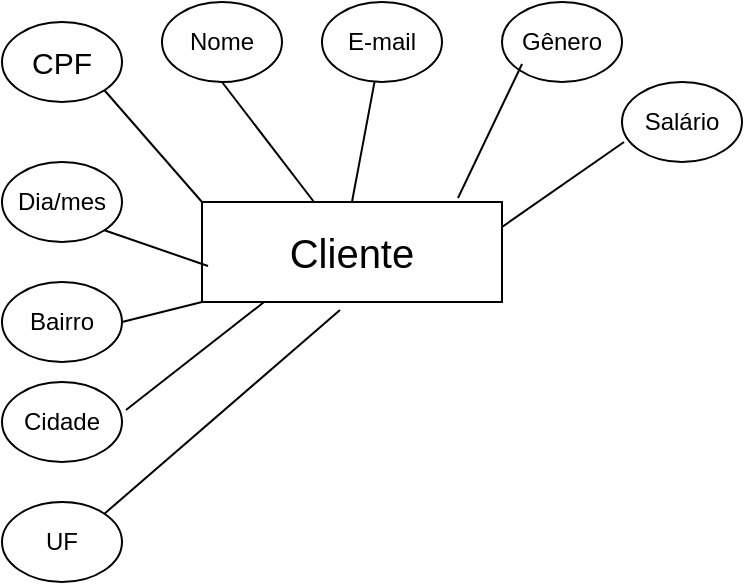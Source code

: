 <mxfile version="22.1.17" type="github">
  <diagram name="Página-1" id="MztWf0eXrXXPOCrx06zm">
    <mxGraphModel dx="1182" dy="746" grid="1" gridSize="10" guides="1" tooltips="1" connect="1" arrows="1" fold="1" page="1" pageScale="1" pageWidth="827" pageHeight="1169" math="0" shadow="0">
      <root>
        <mxCell id="0" />
        <mxCell id="1" parent="0" />
        <mxCell id="rMtWGwfe6PWLNtWUJULz-6" value="&lt;font style=&quot;font-size: 20px;&quot;&gt;Cliente&lt;/font&gt;" style="rounded=0;whiteSpace=wrap;html=1;" vertex="1" parent="1">
          <mxGeometry x="100" y="190" width="150" height="50" as="geometry" />
        </mxCell>
        <mxCell id="rMtWGwfe6PWLNtWUJULz-7" value="&lt;font style=&quot;font-size: 15px;&quot;&gt;CPF&lt;/font&gt;" style="ellipse;whiteSpace=wrap;html=1;" vertex="1" parent="1">
          <mxGeometry y="100" width="60" height="40" as="geometry" />
        </mxCell>
        <mxCell id="rMtWGwfe6PWLNtWUJULz-9" value="" style="endArrow=none;html=1;rounded=0;exitX=1;exitY=1;exitDx=0;exitDy=0;entryX=0;entryY=0;entryDx=0;entryDy=0;" edge="1" parent="1" source="rMtWGwfe6PWLNtWUJULz-7" target="rMtWGwfe6PWLNtWUJULz-6">
          <mxGeometry width="50" height="50" relative="1" as="geometry">
            <mxPoint x="40" y="180" as="sourcePoint" />
            <mxPoint x="100" y="180" as="targetPoint" />
          </mxGeometry>
        </mxCell>
        <mxCell id="rMtWGwfe6PWLNtWUJULz-10" value="Nome" style="ellipse;whiteSpace=wrap;html=1;" vertex="1" parent="1">
          <mxGeometry x="80" y="90" width="60" height="40" as="geometry" />
        </mxCell>
        <mxCell id="rMtWGwfe6PWLNtWUJULz-12" value="Gênero" style="ellipse;whiteSpace=wrap;html=1;" vertex="1" parent="1">
          <mxGeometry x="250" y="90" width="60" height="40" as="geometry" />
        </mxCell>
        <mxCell id="rMtWGwfe6PWLNtWUJULz-14" value="" style="endArrow=none;html=1;rounded=0;exitX=0.5;exitY=1;exitDx=0;exitDy=0;" edge="1" parent="1">
          <mxGeometry width="50" height="50" relative="1" as="geometry">
            <mxPoint x="110" y="130" as="sourcePoint" />
            <mxPoint x="156" y="190" as="targetPoint" />
          </mxGeometry>
        </mxCell>
        <mxCell id="rMtWGwfe6PWLNtWUJULz-15" value="" style="endArrow=none;html=1;rounded=0;entryX=0.5;entryY=0;entryDx=0;entryDy=0;" edge="1" parent="1" target="rMtWGwfe6PWLNtWUJULz-6">
          <mxGeometry width="50" height="50" relative="1" as="geometry">
            <mxPoint x="186.279" y="129.846" as="sourcePoint" />
            <mxPoint x="216" y="184" as="targetPoint" />
          </mxGeometry>
        </mxCell>
        <mxCell id="rMtWGwfe6PWLNtWUJULz-16" value="" style="endArrow=none;html=1;rounded=0;entryX=0.5;entryY=0;entryDx=0;entryDy=0;exitX=0.167;exitY=0.775;exitDx=0;exitDy=0;exitPerimeter=0;" edge="1" parent="1" source="rMtWGwfe6PWLNtWUJULz-12">
          <mxGeometry width="50" height="50" relative="1" as="geometry">
            <mxPoint x="239" y="128" as="sourcePoint" />
            <mxPoint x="228" y="188" as="targetPoint" />
          </mxGeometry>
        </mxCell>
        <mxCell id="rMtWGwfe6PWLNtWUJULz-18" value="E-mail" style="ellipse;whiteSpace=wrap;html=1;" vertex="1" parent="1">
          <mxGeometry x="160" y="90" width="60" height="40" as="geometry" />
        </mxCell>
        <mxCell id="rMtWGwfe6PWLNtWUJULz-19" value="Salário" style="ellipse;whiteSpace=wrap;html=1;" vertex="1" parent="1">
          <mxGeometry x="310" y="130" width="60" height="40" as="geometry" />
        </mxCell>
        <mxCell id="rMtWGwfe6PWLNtWUJULz-20" value="" style="endArrow=none;html=1;rounded=0;entryX=1;entryY=0.25;entryDx=0;entryDy=0;exitX=0.017;exitY=0.75;exitDx=0;exitDy=0;exitPerimeter=0;" edge="1" parent="1" source="rMtWGwfe6PWLNtWUJULz-19" target="rMtWGwfe6PWLNtWUJULz-6">
          <mxGeometry width="50" height="50" relative="1" as="geometry">
            <mxPoint x="270" y="131" as="sourcePoint" />
            <mxPoint x="238" y="198" as="targetPoint" />
          </mxGeometry>
        </mxCell>
        <mxCell id="rMtWGwfe6PWLNtWUJULz-21" value="Dia/mes" style="ellipse;whiteSpace=wrap;html=1;" vertex="1" parent="1">
          <mxGeometry y="170" width="60" height="40" as="geometry" />
        </mxCell>
        <mxCell id="rMtWGwfe6PWLNtWUJULz-23" value="" style="endArrow=none;html=1;rounded=0;entryX=1;entryY=1;entryDx=0;entryDy=0;exitX=0.02;exitY=0.64;exitDx=0;exitDy=0;exitPerimeter=0;" edge="1" parent="1" source="rMtWGwfe6PWLNtWUJULz-6" target="rMtWGwfe6PWLNtWUJULz-21">
          <mxGeometry width="50" height="50" relative="1" as="geometry">
            <mxPoint x="390" y="350" as="sourcePoint" />
            <mxPoint x="440" y="300" as="targetPoint" />
          </mxGeometry>
        </mxCell>
        <mxCell id="rMtWGwfe6PWLNtWUJULz-24" value="Bairro" style="ellipse;whiteSpace=wrap;html=1;" vertex="1" parent="1">
          <mxGeometry y="230" width="60" height="40" as="geometry" />
        </mxCell>
        <mxCell id="rMtWGwfe6PWLNtWUJULz-25" value="Cidade" style="ellipse;whiteSpace=wrap;html=1;" vertex="1" parent="1">
          <mxGeometry y="280" width="60" height="40" as="geometry" />
        </mxCell>
        <mxCell id="rMtWGwfe6PWLNtWUJULz-26" value="UF" style="ellipse;whiteSpace=wrap;html=1;" vertex="1" parent="1">
          <mxGeometry y="340" width="60" height="40" as="geometry" />
        </mxCell>
        <mxCell id="rMtWGwfe6PWLNtWUJULz-27" value="" style="endArrow=none;html=1;rounded=0;entryX=0;entryY=1;entryDx=0;entryDy=0;exitX=1;exitY=0.5;exitDx=0;exitDy=0;" edge="1" parent="1" source="rMtWGwfe6PWLNtWUJULz-24" target="rMtWGwfe6PWLNtWUJULz-6">
          <mxGeometry width="50" height="50" relative="1" as="geometry">
            <mxPoint x="390" y="350" as="sourcePoint" />
            <mxPoint x="440" y="300" as="targetPoint" />
          </mxGeometry>
        </mxCell>
        <mxCell id="rMtWGwfe6PWLNtWUJULz-28" value="" style="endArrow=none;html=1;rounded=0;exitX=1.033;exitY=0.35;exitDx=0;exitDy=0;exitPerimeter=0;entryX=0.207;entryY=1;entryDx=0;entryDy=0;entryPerimeter=0;" edge="1" parent="1" source="rMtWGwfe6PWLNtWUJULz-25" target="rMtWGwfe6PWLNtWUJULz-6">
          <mxGeometry width="50" height="50" relative="1" as="geometry">
            <mxPoint x="390" y="350" as="sourcePoint" />
            <mxPoint x="440" y="300" as="targetPoint" />
          </mxGeometry>
        </mxCell>
        <mxCell id="rMtWGwfe6PWLNtWUJULz-29" value="" style="endArrow=none;html=1;rounded=0;exitX=1;exitY=0;exitDx=0;exitDy=0;entryX=0.46;entryY=1.08;entryDx=0;entryDy=0;entryPerimeter=0;" edge="1" parent="1" source="rMtWGwfe6PWLNtWUJULz-26" target="rMtWGwfe6PWLNtWUJULz-6">
          <mxGeometry width="50" height="50" relative="1" as="geometry">
            <mxPoint x="390" y="350" as="sourcePoint" />
            <mxPoint x="440" y="300" as="targetPoint" />
          </mxGeometry>
        </mxCell>
      </root>
    </mxGraphModel>
  </diagram>
</mxfile>
